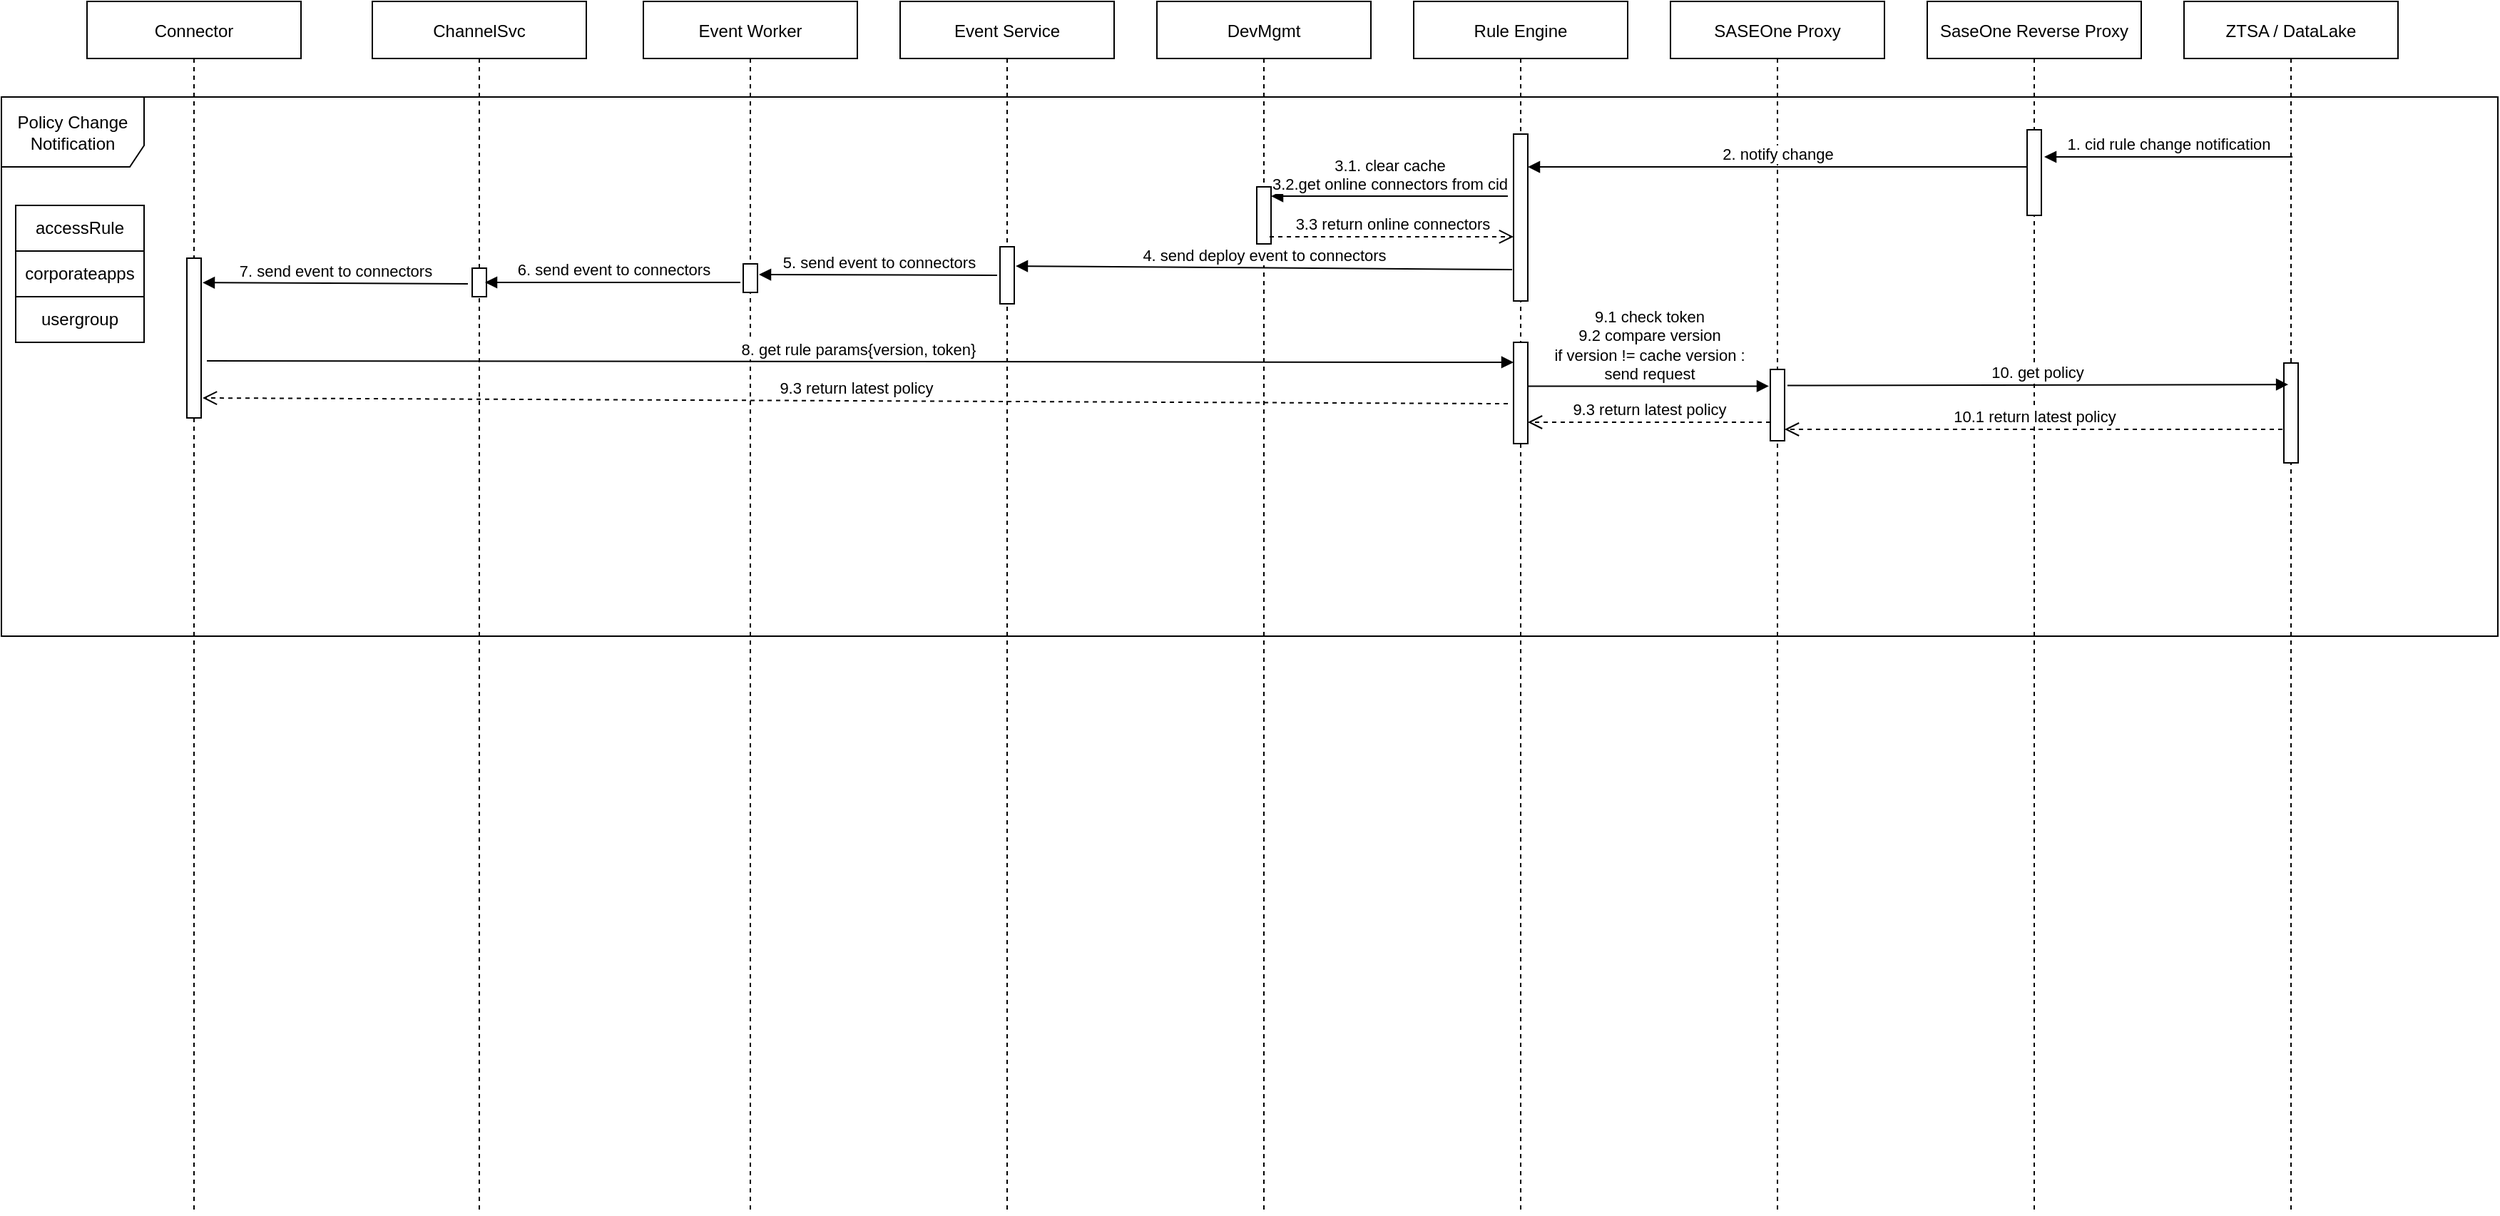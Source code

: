 <mxfile version="14.7.3" type="github">
  <diagram id="kgpKYQtTHZ0yAKxKKP6v" name="Page-1">
    <mxGraphModel dx="2272" dy="762" grid="1" gridSize="10" guides="1" tooltips="1" connect="1" arrows="1" fold="1" page="1" pageScale="1" pageWidth="850" pageHeight="1100" math="0" shadow="0">
      <root>
        <mxCell id="0" />
        <mxCell id="1" parent="0" />
        <mxCell id="WJ6oJNyNd8eeu6Pzfcjg-29" value="Policy Change Notification" style="shape=umlFrame;whiteSpace=wrap;html=1;width=100;height=49;" parent="1" vertex="1">
          <mxGeometry x="-680" y="127" width="1750" height="378" as="geometry" />
        </mxCell>
        <mxCell id="Upf0A19Yq0ez-udiKR_j-33" value="ZTSA / DataLake" style="shape=umlLifeline;perimeter=lifelinePerimeter;container=1;collapsible=0;recursiveResize=0;rounded=0;shadow=0;strokeWidth=1;" parent="1" vertex="1">
          <mxGeometry x="850" y="60" width="150" height="850" as="geometry" />
        </mxCell>
        <mxCell id="SiqBBNk7Fq4k7bAk1j-C-13" value="" style="html=1;points=[];perimeter=orthogonalPerimeter;" vertex="1" parent="Upf0A19Yq0ez-udiKR_j-33">
          <mxGeometry x="70" y="253.5" width="10" height="70" as="geometry" />
        </mxCell>
        <mxCell id="WJ6oJNyNd8eeu6Pzfcjg-20" value="SaseOne Reverse Proxy" style="shape=umlLifeline;perimeter=lifelinePerimeter;container=1;collapsible=0;recursiveResize=0;rounded=0;shadow=0;strokeWidth=1;" parent="1" vertex="1">
          <mxGeometry x="670" y="60" width="150" height="850" as="geometry" />
        </mxCell>
        <mxCell id="WJ6oJNyNd8eeu6Pzfcjg-34" value="" style="html=1;points=[];perimeter=orthogonalPerimeter;" parent="WJ6oJNyNd8eeu6Pzfcjg-20" vertex="1">
          <mxGeometry x="70" y="90" width="10" height="60" as="geometry" />
        </mxCell>
        <mxCell id="WJ6oJNyNd8eeu6Pzfcjg-21" value="SASEOne Proxy" style="shape=umlLifeline;perimeter=lifelinePerimeter;container=1;collapsible=0;recursiveResize=0;rounded=0;shadow=0;strokeWidth=1;" parent="1" vertex="1">
          <mxGeometry x="490" y="60" width="150" height="850" as="geometry" />
        </mxCell>
        <mxCell id="SiqBBNk7Fq4k7bAk1j-C-10" value="" style="html=1;points=[];perimeter=orthogonalPerimeter;" vertex="1" parent="WJ6oJNyNd8eeu6Pzfcjg-21">
          <mxGeometry x="70" y="258" width="10" height="50" as="geometry" />
        </mxCell>
        <mxCell id="WJ6oJNyNd8eeu6Pzfcjg-22" value="Rule Engine" style="shape=umlLifeline;perimeter=lifelinePerimeter;container=1;collapsible=0;recursiveResize=0;rounded=0;shadow=0;strokeWidth=1;" parent="1" vertex="1">
          <mxGeometry x="310" y="60" width="150" height="850" as="geometry" />
        </mxCell>
        <mxCell id="SiqBBNk7Fq4k7bAk1j-C-8" value="" style="html=1;points=[];perimeter=orthogonalPerimeter;" vertex="1" parent="WJ6oJNyNd8eeu6Pzfcjg-22">
          <mxGeometry x="70" y="93" width="10" height="117" as="geometry" />
        </mxCell>
        <mxCell id="WJ6oJNyNd8eeu6Pzfcjg-25" value="Event Service" style="shape=umlLifeline;perimeter=lifelinePerimeter;container=1;collapsible=0;recursiveResize=0;rounded=0;shadow=0;strokeWidth=1;" parent="1" vertex="1">
          <mxGeometry x="-50" y="60" width="150" height="850" as="geometry" />
        </mxCell>
        <mxCell id="SiqBBNk7Fq4k7bAk1j-C-46" value="" style="html=1;points=[];perimeter=orthogonalPerimeter;" vertex="1" parent="WJ6oJNyNd8eeu6Pzfcjg-25">
          <mxGeometry x="70" y="172" width="10" height="40" as="geometry" />
        </mxCell>
        <mxCell id="WJ6oJNyNd8eeu6Pzfcjg-26" value="Event Worker" style="shape=umlLifeline;perimeter=lifelinePerimeter;container=1;collapsible=0;recursiveResize=0;rounded=0;shadow=0;strokeWidth=1;" parent="1" vertex="1">
          <mxGeometry x="-230" y="60" width="150" height="850" as="geometry" />
        </mxCell>
        <mxCell id="WJ6oJNyNd8eeu6Pzfcjg-27" value="ChannelSvc" style="shape=umlLifeline;perimeter=lifelinePerimeter;container=1;collapsible=0;recursiveResize=0;rounded=0;shadow=0;strokeWidth=1;" parent="1" vertex="1">
          <mxGeometry x="-420" y="60" width="150" height="850" as="geometry" />
        </mxCell>
        <mxCell id="WJ6oJNyNd8eeu6Pzfcjg-28" value="Connector" style="shape=umlLifeline;perimeter=lifelinePerimeter;container=1;collapsible=0;recursiveResize=0;rounded=0;shadow=0;strokeWidth=1;" parent="1" vertex="1">
          <mxGeometry x="-620" y="60" width="150" height="850" as="geometry" />
        </mxCell>
        <mxCell id="WJ6oJNyNd8eeu6Pzfcjg-30" value="" style="html=1;points=[];perimeter=orthogonalPerimeter;" parent="1" vertex="1">
          <mxGeometry x="690" y="230" height="80" as="geometry" />
        </mxCell>
        <mxCell id="WJ6oJNyNd8eeu6Pzfcjg-33" value="1. cid rule change notification" style="html=1;verticalAlign=bottom;endArrow=block;exitX=0.507;exitY=0.14;exitDx=0;exitDy=0;exitPerimeter=0;" parent="1" edge="1">
          <mxGeometry width="80" relative="1" as="geometry">
            <mxPoint x="926.05" y="169" as="sourcePoint" />
            <mxPoint x="752" y="169" as="targetPoint" />
          </mxGeometry>
        </mxCell>
        <mxCell id="SiqBBNk7Fq4k7bAk1j-C-1" value="" style="shape=table;html=1;whiteSpace=wrap;startSize=0;container=1;collapsible=0;childLayout=tableLayout;" vertex="1" parent="1">
          <mxGeometry x="-670" y="203" width="90" height="96" as="geometry" />
        </mxCell>
        <mxCell id="SiqBBNk7Fq4k7bAk1j-C-2" value="" style="shape=partialRectangle;html=1;whiteSpace=wrap;collapsible=0;dropTarget=0;pointerEvents=0;fillColor=none;top=0;left=0;bottom=0;right=0;points=[[0,0.5],[1,0.5]];portConstraint=eastwest;" vertex="1" parent="SiqBBNk7Fq4k7bAk1j-C-1">
          <mxGeometry width="90" height="32" as="geometry" />
        </mxCell>
        <mxCell id="SiqBBNk7Fq4k7bAk1j-C-3" value="accessRule" style="shape=partialRectangle;html=1;whiteSpace=wrap;connectable=0;overflow=hidden;fillColor=none;top=0;left=0;bottom=0;right=0;" vertex="1" parent="SiqBBNk7Fq4k7bAk1j-C-2">
          <mxGeometry width="90" height="32" as="geometry" />
        </mxCell>
        <mxCell id="SiqBBNk7Fq4k7bAk1j-C-4" value="" style="shape=partialRectangle;html=1;whiteSpace=wrap;collapsible=0;dropTarget=0;pointerEvents=0;fillColor=none;top=0;left=0;bottom=0;right=0;points=[[0,0.5],[1,0.5]];portConstraint=eastwest;" vertex="1" parent="SiqBBNk7Fq4k7bAk1j-C-1">
          <mxGeometry y="32" width="90" height="32" as="geometry" />
        </mxCell>
        <mxCell id="SiqBBNk7Fq4k7bAk1j-C-5" value="corporateapps" style="shape=partialRectangle;html=1;whiteSpace=wrap;connectable=0;overflow=hidden;fillColor=none;top=0;left=0;bottom=0;right=0;" vertex="1" parent="SiqBBNk7Fq4k7bAk1j-C-4">
          <mxGeometry width="90" height="32" as="geometry" />
        </mxCell>
        <mxCell id="SiqBBNk7Fq4k7bAk1j-C-6" value="" style="shape=partialRectangle;html=1;whiteSpace=wrap;collapsible=0;dropTarget=0;pointerEvents=0;fillColor=none;top=0;left=0;bottom=0;right=0;points=[[0,0.5],[1,0.5]];portConstraint=eastwest;" vertex="1" parent="SiqBBNk7Fq4k7bAk1j-C-1">
          <mxGeometry y="64" width="90" height="32" as="geometry" />
        </mxCell>
        <mxCell id="SiqBBNk7Fq4k7bAk1j-C-7" value="usergroup" style="shape=partialRectangle;html=1;whiteSpace=wrap;connectable=0;overflow=hidden;fillColor=none;top=0;left=0;bottom=0;right=0;" vertex="1" parent="SiqBBNk7Fq4k7bAk1j-C-6">
          <mxGeometry width="90" height="32" as="geometry" />
        </mxCell>
        <mxCell id="SiqBBNk7Fq4k7bAk1j-C-9" value="2. notify change" style="html=1;verticalAlign=bottom;endArrow=block;entryX=1;entryY=0.197;entryDx=0;entryDy=0;entryPerimeter=0;" edge="1" parent="1" target="SiqBBNk7Fq4k7bAk1j-C-8">
          <mxGeometry width="80" relative="1" as="geometry">
            <mxPoint x="740" y="176" as="sourcePoint" />
            <mxPoint x="393" y="181" as="targetPoint" />
          </mxGeometry>
        </mxCell>
        <mxCell id="SiqBBNk7Fq4k7bAk1j-C-14" value="10. get policy" style="html=1;verticalAlign=bottom;endArrow=block;exitX=1.2;exitY=0.225;exitDx=0;exitDy=0;exitPerimeter=0;entryX=0.487;entryY=0.316;entryDx=0;entryDy=0;entryPerimeter=0;" edge="1" parent="1" source="SiqBBNk7Fq4k7bAk1j-C-10" target="Upf0A19Yq0ez-udiKR_j-33">
          <mxGeometry width="80" relative="1" as="geometry">
            <mxPoint x="565" y="222" as="sourcePoint" />
            <mxPoint x="919" y="330" as="targetPoint" />
          </mxGeometry>
        </mxCell>
        <mxCell id="SiqBBNk7Fq4k7bAk1j-C-23" value="DevMgmt" style="shape=umlLifeline;perimeter=lifelinePerimeter;container=1;collapsible=0;recursiveResize=0;rounded=0;shadow=0;strokeWidth=1;" vertex="1" parent="1">
          <mxGeometry x="130" y="60" width="150" height="850" as="geometry" />
        </mxCell>
        <mxCell id="SiqBBNk7Fq4k7bAk1j-C-43" value="" style="html=1;points=[];perimeter=orthogonalPerimeter;" vertex="1" parent="1">
          <mxGeometry x="200" y="190" width="10" height="40" as="geometry" />
        </mxCell>
        <mxCell id="SiqBBNk7Fq4k7bAk1j-C-44" value="3.1. clear cache&lt;br&gt;3.2.get online connectors from cid" style="html=1;verticalAlign=bottom;endArrow=block;exitX=-0.4;exitY=0.372;exitDx=0;exitDy=0;exitPerimeter=0;" edge="1" parent="1" source="SiqBBNk7Fq4k7bAk1j-C-8" target="SiqBBNk7Fq4k7bAk1j-C-43">
          <mxGeometry width="80" relative="1" as="geometry">
            <mxPoint x="750" y="190" as="sourcePoint" />
            <mxPoint x="210" y="204" as="targetPoint" />
          </mxGeometry>
        </mxCell>
        <mxCell id="SiqBBNk7Fq4k7bAk1j-C-45" value="3.3 return online connectors" style="html=1;verticalAlign=bottom;endArrow=open;dashed=1;endSize=8;exitX=0.9;exitY=0.649;exitDx=0;exitDy=0;exitPerimeter=0;" edge="1" parent="1">
          <mxGeometry relative="1" as="geometry">
            <mxPoint x="209" y="224.96" as="sourcePoint" />
            <mxPoint x="380" y="224.96" as="targetPoint" />
          </mxGeometry>
        </mxCell>
        <mxCell id="SiqBBNk7Fq4k7bAk1j-C-48" value="4. send deploy event to connectors" style="html=1;verticalAlign=bottom;endArrow=block;entryX=1.1;entryY=0.338;entryDx=0;entryDy=0;entryPerimeter=0;exitX=-0.1;exitY=0.812;exitDx=0;exitDy=0;exitPerimeter=0;" edge="1" parent="1" source="SiqBBNk7Fq4k7bAk1j-C-8" target="SiqBBNk7Fq4k7bAk1j-C-46">
          <mxGeometry width="80" relative="1" as="geometry">
            <mxPoint x="410" y="290" as="sourcePoint" />
            <mxPoint x="490" y="290" as="targetPoint" />
          </mxGeometry>
        </mxCell>
        <mxCell id="SiqBBNk7Fq4k7bAk1j-C-49" value="" style="html=1;points=[];perimeter=orthogonalPerimeter;" vertex="1" parent="1">
          <mxGeometry x="-160" y="244" width="10" height="20" as="geometry" />
        </mxCell>
        <mxCell id="SiqBBNk7Fq4k7bAk1j-C-50" value="5. send event to connectors" style="html=1;verticalAlign=bottom;endArrow=block;entryX=1.1;entryY=0.375;entryDx=0;entryDy=0;entryPerimeter=0;exitX=-0.2;exitY=0.5;exitDx=0;exitDy=0;exitPerimeter=0;" edge="1" parent="1" source="SiqBBNk7Fq4k7bAk1j-C-46" target="SiqBBNk7Fq4k7bAk1j-C-49">
          <mxGeometry width="80" relative="1" as="geometry">
            <mxPoint x="391" y="259.037" as="sourcePoint" />
            <mxPoint x="41" y="258.52" as="targetPoint" />
          </mxGeometry>
        </mxCell>
        <mxCell id="SiqBBNk7Fq4k7bAk1j-C-51" value="" style="html=1;points=[];perimeter=orthogonalPerimeter;" vertex="1" parent="1">
          <mxGeometry x="-350" y="247" width="10" height="20" as="geometry" />
        </mxCell>
        <mxCell id="SiqBBNk7Fq4k7bAk1j-C-52" value="6. send event to connectors" style="html=1;verticalAlign=bottom;endArrow=block;entryX=0.9;entryY=0.5;entryDx=0;entryDy=0;entryPerimeter=0;" edge="1" parent="1" target="SiqBBNk7Fq4k7bAk1j-C-51">
          <mxGeometry width="80" relative="1" as="geometry">
            <mxPoint x="-162" y="257" as="sourcePoint" />
            <mxPoint x="-330" y="250" as="targetPoint" />
          </mxGeometry>
        </mxCell>
        <mxCell id="SiqBBNk7Fq4k7bAk1j-C-53" value="" style="html=1;points=[];perimeter=orthogonalPerimeter;" vertex="1" parent="1">
          <mxGeometry x="-550" y="240" width="10" height="112" as="geometry" />
        </mxCell>
        <mxCell id="SiqBBNk7Fq4k7bAk1j-C-54" value="7. send event to connectors" style="html=1;verticalAlign=bottom;endArrow=block;exitX=-0.3;exitY=0.55;exitDx=0;exitDy=0;exitPerimeter=0;entryX=1.1;entryY=0.153;entryDx=0;entryDy=0;entryPerimeter=0;" edge="1" parent="1" source="SiqBBNk7Fq4k7bAk1j-C-51" target="SiqBBNk7Fq4k7bAk1j-C-53">
          <mxGeometry width="80" relative="1" as="geometry">
            <mxPoint x="-152" y="267" as="sourcePoint" />
            <mxPoint x="-511" y="258" as="targetPoint" />
          </mxGeometry>
        </mxCell>
        <mxCell id="SiqBBNk7Fq4k7bAk1j-C-57" value="" style="html=1;points=[];perimeter=orthogonalPerimeter;" vertex="1" parent="1">
          <mxGeometry x="380" y="299" width="10" height="71" as="geometry" />
        </mxCell>
        <mxCell id="SiqBBNk7Fq4k7bAk1j-C-59" value="8. get rule params{version, token}&amp;nbsp;" style="html=1;verticalAlign=bottom;endArrow=block;exitX=1.4;exitY=0.643;exitDx=0;exitDy=0;exitPerimeter=0;" edge="1" parent="1" source="SiqBBNk7Fq4k7bAk1j-C-53">
          <mxGeometry width="80" relative="1" as="geometry">
            <mxPoint x="70" y="290" as="sourcePoint" />
            <mxPoint x="380" y="313" as="targetPoint" />
          </mxGeometry>
        </mxCell>
        <mxCell id="SiqBBNk7Fq4k7bAk1j-C-60" value="9.1 check token&lt;br&gt;9.2 compare version&lt;br&gt;if version != cache version :&lt;br&gt;send request" style="html=1;verticalAlign=bottom;endArrow=block;entryX=-0.1;entryY=0.234;entryDx=0;entryDy=0;entryPerimeter=0;" edge="1" parent="1" source="SiqBBNk7Fq4k7bAk1j-C-57" target="SiqBBNk7Fq4k7bAk1j-C-10">
          <mxGeometry width="80" relative="1" as="geometry">
            <mxPoint x="60" y="260" as="sourcePoint" />
            <mxPoint x="140" y="260" as="targetPoint" />
          </mxGeometry>
        </mxCell>
        <mxCell id="SiqBBNk7Fq4k7bAk1j-C-61" value="10.1 return latest policy" style="html=1;verticalAlign=bottom;endArrow=open;dashed=1;endSize=8;exitX=-0.1;exitY=0.664;exitDx=0;exitDy=0;exitPerimeter=0;" edge="1" parent="1" source="SiqBBNk7Fq4k7bAk1j-C-13">
          <mxGeometry relative="1" as="geometry">
            <mxPoint x="380" y="220" as="sourcePoint" />
            <mxPoint x="570" y="360" as="targetPoint" />
          </mxGeometry>
        </mxCell>
        <mxCell id="SiqBBNk7Fq4k7bAk1j-C-62" value="9.3 return latest policy" style="html=1;verticalAlign=bottom;endArrow=open;dashed=1;endSize=8;exitX=0;exitY=0.74;exitDx=0;exitDy=0;exitPerimeter=0;" edge="1" parent="1" source="SiqBBNk7Fq4k7bAk1j-C-10">
          <mxGeometry relative="1" as="geometry">
            <mxPoint x="929" y="369.98" as="sourcePoint" />
            <mxPoint x="390" y="355" as="targetPoint" />
          </mxGeometry>
        </mxCell>
        <mxCell id="SiqBBNk7Fq4k7bAk1j-C-63" value="9.3 return latest policy" style="html=1;verticalAlign=bottom;endArrow=open;dashed=1;endSize=8;exitX=-0.4;exitY=0.606;exitDx=0;exitDy=0;exitPerimeter=0;entryX=1.1;entryY=0.875;entryDx=0;entryDy=0;entryPerimeter=0;" edge="1" parent="1" source="SiqBBNk7Fq4k7bAk1j-C-57" target="SiqBBNk7Fq4k7bAk1j-C-53">
          <mxGeometry relative="1" as="geometry">
            <mxPoint x="570" y="365" as="sourcePoint" />
            <mxPoint x="400" y="365" as="targetPoint" />
          </mxGeometry>
        </mxCell>
      </root>
    </mxGraphModel>
  </diagram>
</mxfile>
